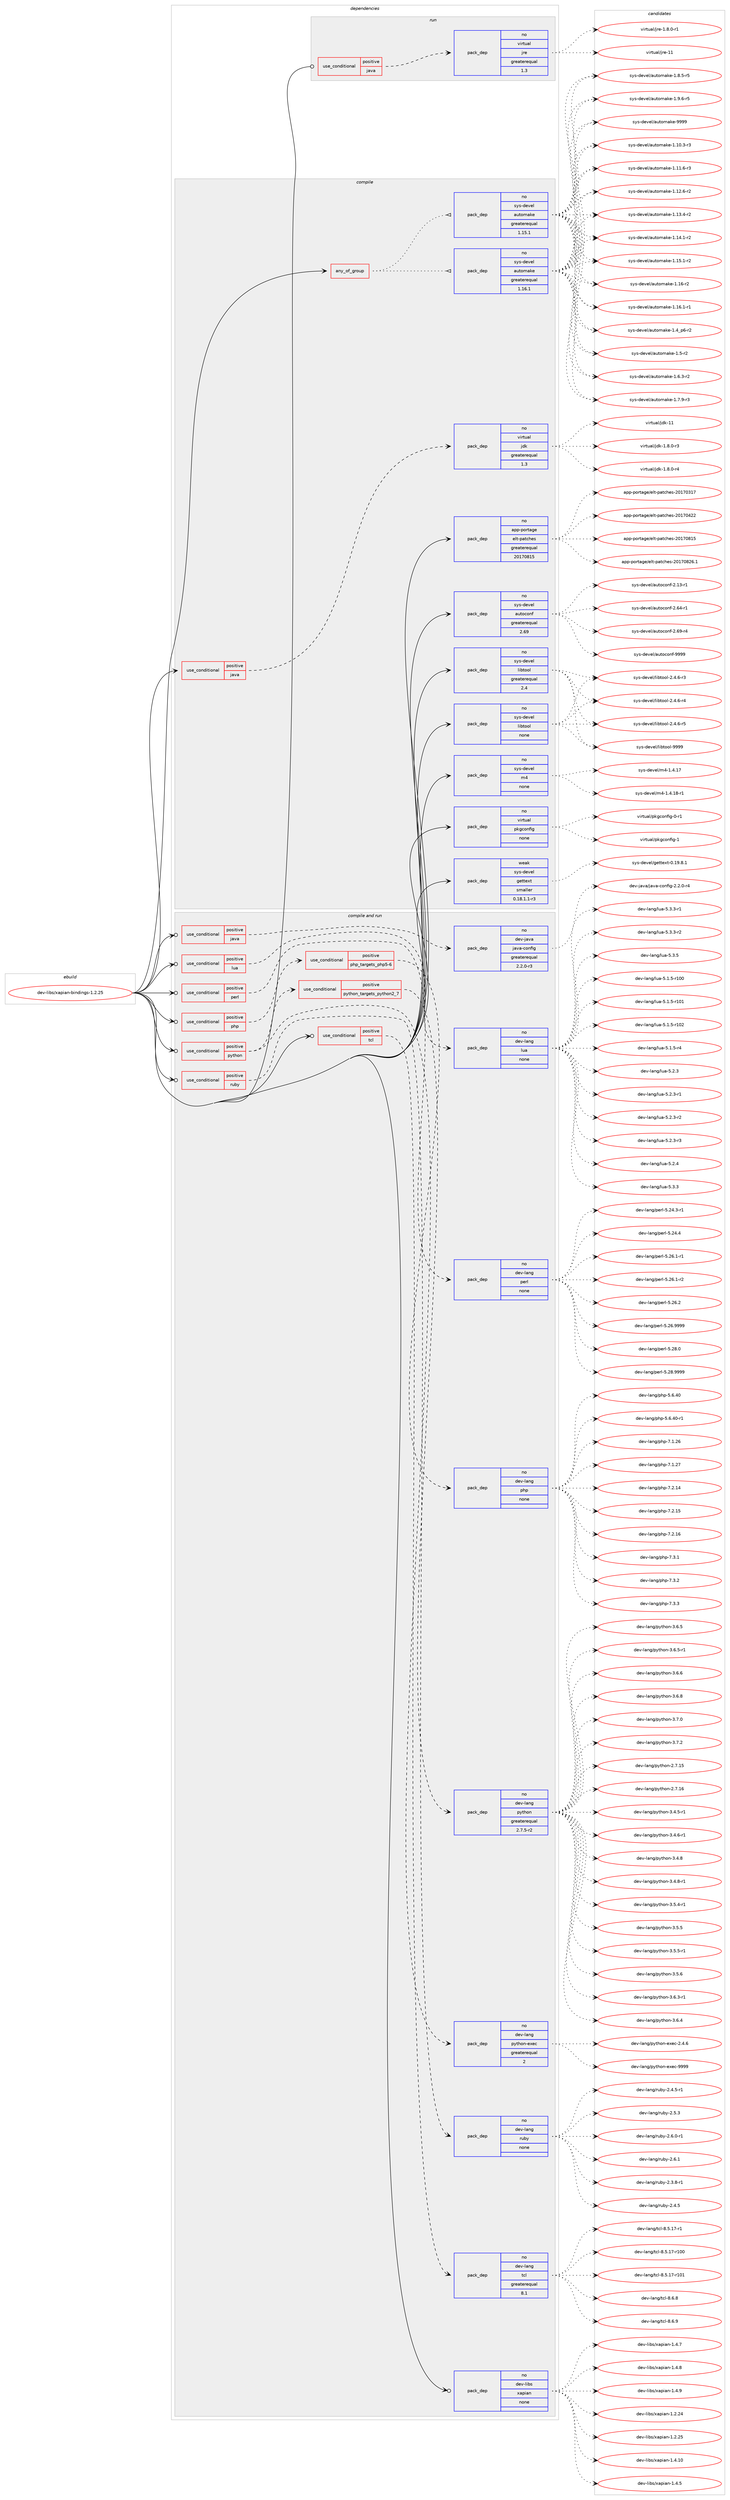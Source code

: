 digraph prolog {

# *************
# Graph options
# *************

newrank=true;
concentrate=true;
compound=true;
graph [rankdir=LR,fontname=Helvetica,fontsize=10,ranksep=1.5];#, ranksep=2.5, nodesep=0.2];
edge  [arrowhead=vee];
node  [fontname=Helvetica,fontsize=10];

# **********
# The ebuild
# **********

subgraph cluster_leftcol {
color=gray;
rank=same;
label=<<i>ebuild</i>>;
id [label="dev-libs/xapian-bindings-1.2.25", color=red, width=4, href="../dev-libs/xapian-bindings-1.2.25.svg"];
}

# ****************
# The dependencies
# ****************

subgraph cluster_midcol {
color=gray;
label=<<i>dependencies</i>>;
subgraph cluster_compile {
fillcolor="#eeeeee";
style=filled;
label=<<i>compile</i>>;
subgraph any22432 {
dependency1372763 [label=<<TABLE BORDER="0" CELLBORDER="1" CELLSPACING="0" CELLPADDING="4"><TR><TD CELLPADDING="10">any_of_group</TD></TR></TABLE>>, shape=none, color=red];subgraph pack982679 {
dependency1372764 [label=<<TABLE BORDER="0" CELLBORDER="1" CELLSPACING="0" CELLPADDING="4" WIDTH="220"><TR><TD ROWSPAN="6" CELLPADDING="30">pack_dep</TD></TR><TR><TD WIDTH="110">no</TD></TR><TR><TD>sys-devel</TD></TR><TR><TD>automake</TD></TR><TR><TD>greaterequal</TD></TR><TR><TD>1.16.1</TD></TR></TABLE>>, shape=none, color=blue];
}
dependency1372763:e -> dependency1372764:w [weight=20,style="dotted",arrowhead="oinv"];
subgraph pack982680 {
dependency1372765 [label=<<TABLE BORDER="0" CELLBORDER="1" CELLSPACING="0" CELLPADDING="4" WIDTH="220"><TR><TD ROWSPAN="6" CELLPADDING="30">pack_dep</TD></TR><TR><TD WIDTH="110">no</TD></TR><TR><TD>sys-devel</TD></TR><TR><TD>automake</TD></TR><TR><TD>greaterequal</TD></TR><TR><TD>1.15.1</TD></TR></TABLE>>, shape=none, color=blue];
}
dependency1372763:e -> dependency1372765:w [weight=20,style="dotted",arrowhead="oinv"];
}
id:e -> dependency1372763:w [weight=20,style="solid",arrowhead="vee"];
subgraph cond367088 {
dependency1372766 [label=<<TABLE BORDER="0" CELLBORDER="1" CELLSPACING="0" CELLPADDING="4"><TR><TD ROWSPAN="3" CELLPADDING="10">use_conditional</TD></TR><TR><TD>positive</TD></TR><TR><TD>java</TD></TR></TABLE>>, shape=none, color=red];
subgraph pack982681 {
dependency1372767 [label=<<TABLE BORDER="0" CELLBORDER="1" CELLSPACING="0" CELLPADDING="4" WIDTH="220"><TR><TD ROWSPAN="6" CELLPADDING="30">pack_dep</TD></TR><TR><TD WIDTH="110">no</TD></TR><TR><TD>virtual</TD></TR><TR><TD>jdk</TD></TR><TR><TD>greaterequal</TD></TR><TR><TD>1.3</TD></TR></TABLE>>, shape=none, color=blue];
}
dependency1372766:e -> dependency1372767:w [weight=20,style="dashed",arrowhead="vee"];
}
id:e -> dependency1372766:w [weight=20,style="solid",arrowhead="vee"];
subgraph pack982682 {
dependency1372768 [label=<<TABLE BORDER="0" CELLBORDER="1" CELLSPACING="0" CELLPADDING="4" WIDTH="220"><TR><TD ROWSPAN="6" CELLPADDING="30">pack_dep</TD></TR><TR><TD WIDTH="110">no</TD></TR><TR><TD>app-portage</TD></TR><TR><TD>elt-patches</TD></TR><TR><TD>greaterequal</TD></TR><TR><TD>20170815</TD></TR></TABLE>>, shape=none, color=blue];
}
id:e -> dependency1372768:w [weight=20,style="solid",arrowhead="vee"];
subgraph pack982683 {
dependency1372769 [label=<<TABLE BORDER="0" CELLBORDER="1" CELLSPACING="0" CELLPADDING="4" WIDTH="220"><TR><TD ROWSPAN="6" CELLPADDING="30">pack_dep</TD></TR><TR><TD WIDTH="110">no</TD></TR><TR><TD>sys-devel</TD></TR><TR><TD>autoconf</TD></TR><TR><TD>greaterequal</TD></TR><TR><TD>2.69</TD></TR></TABLE>>, shape=none, color=blue];
}
id:e -> dependency1372769:w [weight=20,style="solid",arrowhead="vee"];
subgraph pack982684 {
dependency1372770 [label=<<TABLE BORDER="0" CELLBORDER="1" CELLSPACING="0" CELLPADDING="4" WIDTH="220"><TR><TD ROWSPAN="6" CELLPADDING="30">pack_dep</TD></TR><TR><TD WIDTH="110">no</TD></TR><TR><TD>sys-devel</TD></TR><TR><TD>libtool</TD></TR><TR><TD>greaterequal</TD></TR><TR><TD>2.4</TD></TR></TABLE>>, shape=none, color=blue];
}
id:e -> dependency1372770:w [weight=20,style="solid",arrowhead="vee"];
subgraph pack982685 {
dependency1372771 [label=<<TABLE BORDER="0" CELLBORDER="1" CELLSPACING="0" CELLPADDING="4" WIDTH="220"><TR><TD ROWSPAN="6" CELLPADDING="30">pack_dep</TD></TR><TR><TD WIDTH="110">no</TD></TR><TR><TD>sys-devel</TD></TR><TR><TD>libtool</TD></TR><TR><TD>none</TD></TR><TR><TD></TD></TR></TABLE>>, shape=none, color=blue];
}
id:e -> dependency1372771:w [weight=20,style="solid",arrowhead="vee"];
subgraph pack982686 {
dependency1372772 [label=<<TABLE BORDER="0" CELLBORDER="1" CELLSPACING="0" CELLPADDING="4" WIDTH="220"><TR><TD ROWSPAN="6" CELLPADDING="30">pack_dep</TD></TR><TR><TD WIDTH="110">no</TD></TR><TR><TD>sys-devel</TD></TR><TR><TD>m4</TD></TR><TR><TD>none</TD></TR><TR><TD></TD></TR></TABLE>>, shape=none, color=blue];
}
id:e -> dependency1372772:w [weight=20,style="solid",arrowhead="vee"];
subgraph pack982687 {
dependency1372773 [label=<<TABLE BORDER="0" CELLBORDER="1" CELLSPACING="0" CELLPADDING="4" WIDTH="220"><TR><TD ROWSPAN="6" CELLPADDING="30">pack_dep</TD></TR><TR><TD WIDTH="110">no</TD></TR><TR><TD>virtual</TD></TR><TR><TD>pkgconfig</TD></TR><TR><TD>none</TD></TR><TR><TD></TD></TR></TABLE>>, shape=none, color=blue];
}
id:e -> dependency1372773:w [weight=20,style="solid",arrowhead="vee"];
subgraph pack982688 {
dependency1372774 [label=<<TABLE BORDER="0" CELLBORDER="1" CELLSPACING="0" CELLPADDING="4" WIDTH="220"><TR><TD ROWSPAN="6" CELLPADDING="30">pack_dep</TD></TR><TR><TD WIDTH="110">weak</TD></TR><TR><TD>sys-devel</TD></TR><TR><TD>gettext</TD></TR><TR><TD>smaller</TD></TR><TR><TD>0.18.1.1-r3</TD></TR></TABLE>>, shape=none, color=blue];
}
id:e -> dependency1372774:w [weight=20,style="solid",arrowhead="vee"];
}
subgraph cluster_compileandrun {
fillcolor="#eeeeee";
style=filled;
label=<<i>compile and run</i>>;
subgraph cond367089 {
dependency1372775 [label=<<TABLE BORDER="0" CELLBORDER="1" CELLSPACING="0" CELLPADDING="4"><TR><TD ROWSPAN="3" CELLPADDING="10">use_conditional</TD></TR><TR><TD>positive</TD></TR><TR><TD>java</TD></TR></TABLE>>, shape=none, color=red];
subgraph pack982689 {
dependency1372776 [label=<<TABLE BORDER="0" CELLBORDER="1" CELLSPACING="0" CELLPADDING="4" WIDTH="220"><TR><TD ROWSPAN="6" CELLPADDING="30">pack_dep</TD></TR><TR><TD WIDTH="110">no</TD></TR><TR><TD>dev-java</TD></TR><TR><TD>java-config</TD></TR><TR><TD>greaterequal</TD></TR><TR><TD>2.2.0-r3</TD></TR></TABLE>>, shape=none, color=blue];
}
dependency1372775:e -> dependency1372776:w [weight=20,style="dashed",arrowhead="vee"];
}
id:e -> dependency1372775:w [weight=20,style="solid",arrowhead="odotvee"];
subgraph cond367090 {
dependency1372777 [label=<<TABLE BORDER="0" CELLBORDER="1" CELLSPACING="0" CELLPADDING="4"><TR><TD ROWSPAN="3" CELLPADDING="10">use_conditional</TD></TR><TR><TD>positive</TD></TR><TR><TD>lua</TD></TR></TABLE>>, shape=none, color=red];
subgraph pack982690 {
dependency1372778 [label=<<TABLE BORDER="0" CELLBORDER="1" CELLSPACING="0" CELLPADDING="4" WIDTH="220"><TR><TD ROWSPAN="6" CELLPADDING="30">pack_dep</TD></TR><TR><TD WIDTH="110">no</TD></TR><TR><TD>dev-lang</TD></TR><TR><TD>lua</TD></TR><TR><TD>none</TD></TR><TR><TD></TD></TR></TABLE>>, shape=none, color=blue];
}
dependency1372777:e -> dependency1372778:w [weight=20,style="dashed",arrowhead="vee"];
}
id:e -> dependency1372777:w [weight=20,style="solid",arrowhead="odotvee"];
subgraph cond367091 {
dependency1372779 [label=<<TABLE BORDER="0" CELLBORDER="1" CELLSPACING="0" CELLPADDING="4"><TR><TD ROWSPAN="3" CELLPADDING="10">use_conditional</TD></TR><TR><TD>positive</TD></TR><TR><TD>perl</TD></TR></TABLE>>, shape=none, color=red];
subgraph pack982691 {
dependency1372780 [label=<<TABLE BORDER="0" CELLBORDER="1" CELLSPACING="0" CELLPADDING="4" WIDTH="220"><TR><TD ROWSPAN="6" CELLPADDING="30">pack_dep</TD></TR><TR><TD WIDTH="110">no</TD></TR><TR><TD>dev-lang</TD></TR><TR><TD>perl</TD></TR><TR><TD>none</TD></TR><TR><TD></TD></TR></TABLE>>, shape=none, color=blue];
}
dependency1372779:e -> dependency1372780:w [weight=20,style="dashed",arrowhead="vee"];
}
id:e -> dependency1372779:w [weight=20,style="solid",arrowhead="odotvee"];
subgraph cond367092 {
dependency1372781 [label=<<TABLE BORDER="0" CELLBORDER="1" CELLSPACING="0" CELLPADDING="4"><TR><TD ROWSPAN="3" CELLPADDING="10">use_conditional</TD></TR><TR><TD>positive</TD></TR><TR><TD>php</TD></TR></TABLE>>, shape=none, color=red];
subgraph cond367093 {
dependency1372782 [label=<<TABLE BORDER="0" CELLBORDER="1" CELLSPACING="0" CELLPADDING="4"><TR><TD ROWSPAN="3" CELLPADDING="10">use_conditional</TD></TR><TR><TD>positive</TD></TR><TR><TD>php_targets_php5-6</TD></TR></TABLE>>, shape=none, color=red];
subgraph pack982692 {
dependency1372783 [label=<<TABLE BORDER="0" CELLBORDER="1" CELLSPACING="0" CELLPADDING="4" WIDTH="220"><TR><TD ROWSPAN="6" CELLPADDING="30">pack_dep</TD></TR><TR><TD WIDTH="110">no</TD></TR><TR><TD>dev-lang</TD></TR><TR><TD>php</TD></TR><TR><TD>none</TD></TR><TR><TD></TD></TR></TABLE>>, shape=none, color=blue];
}
dependency1372782:e -> dependency1372783:w [weight=20,style="dashed",arrowhead="vee"];
}
dependency1372781:e -> dependency1372782:w [weight=20,style="dashed",arrowhead="vee"];
}
id:e -> dependency1372781:w [weight=20,style="solid",arrowhead="odotvee"];
subgraph cond367094 {
dependency1372784 [label=<<TABLE BORDER="0" CELLBORDER="1" CELLSPACING="0" CELLPADDING="4"><TR><TD ROWSPAN="3" CELLPADDING="10">use_conditional</TD></TR><TR><TD>positive</TD></TR><TR><TD>python</TD></TR></TABLE>>, shape=none, color=red];
subgraph cond367095 {
dependency1372785 [label=<<TABLE BORDER="0" CELLBORDER="1" CELLSPACING="0" CELLPADDING="4"><TR><TD ROWSPAN="3" CELLPADDING="10">use_conditional</TD></TR><TR><TD>positive</TD></TR><TR><TD>python_targets_python2_7</TD></TR></TABLE>>, shape=none, color=red];
subgraph pack982693 {
dependency1372786 [label=<<TABLE BORDER="0" CELLBORDER="1" CELLSPACING="0" CELLPADDING="4" WIDTH="220"><TR><TD ROWSPAN="6" CELLPADDING="30">pack_dep</TD></TR><TR><TD WIDTH="110">no</TD></TR><TR><TD>dev-lang</TD></TR><TR><TD>python</TD></TR><TR><TD>greaterequal</TD></TR><TR><TD>2.7.5-r2</TD></TR></TABLE>>, shape=none, color=blue];
}
dependency1372785:e -> dependency1372786:w [weight=20,style="dashed",arrowhead="vee"];
}
dependency1372784:e -> dependency1372785:w [weight=20,style="dashed",arrowhead="vee"];
subgraph pack982694 {
dependency1372787 [label=<<TABLE BORDER="0" CELLBORDER="1" CELLSPACING="0" CELLPADDING="4" WIDTH="220"><TR><TD ROWSPAN="6" CELLPADDING="30">pack_dep</TD></TR><TR><TD WIDTH="110">no</TD></TR><TR><TD>dev-lang</TD></TR><TR><TD>python-exec</TD></TR><TR><TD>greaterequal</TD></TR><TR><TD>2</TD></TR></TABLE>>, shape=none, color=blue];
}
dependency1372784:e -> dependency1372787:w [weight=20,style="dashed",arrowhead="vee"];
}
id:e -> dependency1372784:w [weight=20,style="solid",arrowhead="odotvee"];
subgraph cond367096 {
dependency1372788 [label=<<TABLE BORDER="0" CELLBORDER="1" CELLSPACING="0" CELLPADDING="4"><TR><TD ROWSPAN="3" CELLPADDING="10">use_conditional</TD></TR><TR><TD>positive</TD></TR><TR><TD>ruby</TD></TR></TABLE>>, shape=none, color=red];
subgraph pack982695 {
dependency1372789 [label=<<TABLE BORDER="0" CELLBORDER="1" CELLSPACING="0" CELLPADDING="4" WIDTH="220"><TR><TD ROWSPAN="6" CELLPADDING="30">pack_dep</TD></TR><TR><TD WIDTH="110">no</TD></TR><TR><TD>dev-lang</TD></TR><TR><TD>ruby</TD></TR><TR><TD>none</TD></TR><TR><TD></TD></TR></TABLE>>, shape=none, color=blue];
}
dependency1372788:e -> dependency1372789:w [weight=20,style="dashed",arrowhead="vee"];
}
id:e -> dependency1372788:w [weight=20,style="solid",arrowhead="odotvee"];
subgraph cond367097 {
dependency1372790 [label=<<TABLE BORDER="0" CELLBORDER="1" CELLSPACING="0" CELLPADDING="4"><TR><TD ROWSPAN="3" CELLPADDING="10">use_conditional</TD></TR><TR><TD>positive</TD></TR><TR><TD>tcl</TD></TR></TABLE>>, shape=none, color=red];
subgraph pack982696 {
dependency1372791 [label=<<TABLE BORDER="0" CELLBORDER="1" CELLSPACING="0" CELLPADDING="4" WIDTH="220"><TR><TD ROWSPAN="6" CELLPADDING="30">pack_dep</TD></TR><TR><TD WIDTH="110">no</TD></TR><TR><TD>dev-lang</TD></TR><TR><TD>tcl</TD></TR><TR><TD>greaterequal</TD></TR><TR><TD>8.1</TD></TR></TABLE>>, shape=none, color=blue];
}
dependency1372790:e -> dependency1372791:w [weight=20,style="dashed",arrowhead="vee"];
}
id:e -> dependency1372790:w [weight=20,style="solid",arrowhead="odotvee"];
subgraph pack982697 {
dependency1372792 [label=<<TABLE BORDER="0" CELLBORDER="1" CELLSPACING="0" CELLPADDING="4" WIDTH="220"><TR><TD ROWSPAN="6" CELLPADDING="30">pack_dep</TD></TR><TR><TD WIDTH="110">no</TD></TR><TR><TD>dev-libs</TD></TR><TR><TD>xapian</TD></TR><TR><TD>none</TD></TR><TR><TD></TD></TR></TABLE>>, shape=none, color=blue];
}
id:e -> dependency1372792:w [weight=20,style="solid",arrowhead="odotvee"];
}
subgraph cluster_run {
fillcolor="#eeeeee";
style=filled;
label=<<i>run</i>>;
subgraph cond367098 {
dependency1372793 [label=<<TABLE BORDER="0" CELLBORDER="1" CELLSPACING="0" CELLPADDING="4"><TR><TD ROWSPAN="3" CELLPADDING="10">use_conditional</TD></TR><TR><TD>positive</TD></TR><TR><TD>java</TD></TR></TABLE>>, shape=none, color=red];
subgraph pack982698 {
dependency1372794 [label=<<TABLE BORDER="0" CELLBORDER="1" CELLSPACING="0" CELLPADDING="4" WIDTH="220"><TR><TD ROWSPAN="6" CELLPADDING="30">pack_dep</TD></TR><TR><TD WIDTH="110">no</TD></TR><TR><TD>virtual</TD></TR><TR><TD>jre</TD></TR><TR><TD>greaterequal</TD></TR><TR><TD>1.3</TD></TR></TABLE>>, shape=none, color=blue];
}
dependency1372793:e -> dependency1372794:w [weight=20,style="dashed",arrowhead="vee"];
}
id:e -> dependency1372793:w [weight=20,style="solid",arrowhead="odot"];
}
}

# **************
# The candidates
# **************

subgraph cluster_choices {
rank=same;
color=gray;
label=<<i>candidates</i>>;

subgraph choice982679 {
color=black;
nodesep=1;
choice11512111545100101118101108479711711611110997107101454946494846514511451 [label="sys-devel/automake-1.10.3-r3", color=red, width=4,href="../sys-devel/automake-1.10.3-r3.svg"];
choice11512111545100101118101108479711711611110997107101454946494946544511451 [label="sys-devel/automake-1.11.6-r3", color=red, width=4,href="../sys-devel/automake-1.11.6-r3.svg"];
choice11512111545100101118101108479711711611110997107101454946495046544511450 [label="sys-devel/automake-1.12.6-r2", color=red, width=4,href="../sys-devel/automake-1.12.6-r2.svg"];
choice11512111545100101118101108479711711611110997107101454946495146524511450 [label="sys-devel/automake-1.13.4-r2", color=red, width=4,href="../sys-devel/automake-1.13.4-r2.svg"];
choice11512111545100101118101108479711711611110997107101454946495246494511450 [label="sys-devel/automake-1.14.1-r2", color=red, width=4,href="../sys-devel/automake-1.14.1-r2.svg"];
choice11512111545100101118101108479711711611110997107101454946495346494511450 [label="sys-devel/automake-1.15.1-r2", color=red, width=4,href="../sys-devel/automake-1.15.1-r2.svg"];
choice1151211154510010111810110847971171161111099710710145494649544511450 [label="sys-devel/automake-1.16-r2", color=red, width=4,href="../sys-devel/automake-1.16-r2.svg"];
choice11512111545100101118101108479711711611110997107101454946495446494511449 [label="sys-devel/automake-1.16.1-r1", color=red, width=4,href="../sys-devel/automake-1.16.1-r1.svg"];
choice115121115451001011181011084797117116111109971071014549465295112544511450 [label="sys-devel/automake-1.4_p6-r2", color=red, width=4,href="../sys-devel/automake-1.4_p6-r2.svg"];
choice11512111545100101118101108479711711611110997107101454946534511450 [label="sys-devel/automake-1.5-r2", color=red, width=4,href="../sys-devel/automake-1.5-r2.svg"];
choice115121115451001011181011084797117116111109971071014549465446514511450 [label="sys-devel/automake-1.6.3-r2", color=red, width=4,href="../sys-devel/automake-1.6.3-r2.svg"];
choice115121115451001011181011084797117116111109971071014549465546574511451 [label="sys-devel/automake-1.7.9-r3", color=red, width=4,href="../sys-devel/automake-1.7.9-r3.svg"];
choice115121115451001011181011084797117116111109971071014549465646534511453 [label="sys-devel/automake-1.8.5-r5", color=red, width=4,href="../sys-devel/automake-1.8.5-r5.svg"];
choice115121115451001011181011084797117116111109971071014549465746544511453 [label="sys-devel/automake-1.9.6-r5", color=red, width=4,href="../sys-devel/automake-1.9.6-r5.svg"];
choice115121115451001011181011084797117116111109971071014557575757 [label="sys-devel/automake-9999", color=red, width=4,href="../sys-devel/automake-9999.svg"];
dependency1372764:e -> choice11512111545100101118101108479711711611110997107101454946494846514511451:w [style=dotted,weight="100"];
dependency1372764:e -> choice11512111545100101118101108479711711611110997107101454946494946544511451:w [style=dotted,weight="100"];
dependency1372764:e -> choice11512111545100101118101108479711711611110997107101454946495046544511450:w [style=dotted,weight="100"];
dependency1372764:e -> choice11512111545100101118101108479711711611110997107101454946495146524511450:w [style=dotted,weight="100"];
dependency1372764:e -> choice11512111545100101118101108479711711611110997107101454946495246494511450:w [style=dotted,weight="100"];
dependency1372764:e -> choice11512111545100101118101108479711711611110997107101454946495346494511450:w [style=dotted,weight="100"];
dependency1372764:e -> choice1151211154510010111810110847971171161111099710710145494649544511450:w [style=dotted,weight="100"];
dependency1372764:e -> choice11512111545100101118101108479711711611110997107101454946495446494511449:w [style=dotted,weight="100"];
dependency1372764:e -> choice115121115451001011181011084797117116111109971071014549465295112544511450:w [style=dotted,weight="100"];
dependency1372764:e -> choice11512111545100101118101108479711711611110997107101454946534511450:w [style=dotted,weight="100"];
dependency1372764:e -> choice115121115451001011181011084797117116111109971071014549465446514511450:w [style=dotted,weight="100"];
dependency1372764:e -> choice115121115451001011181011084797117116111109971071014549465546574511451:w [style=dotted,weight="100"];
dependency1372764:e -> choice115121115451001011181011084797117116111109971071014549465646534511453:w [style=dotted,weight="100"];
dependency1372764:e -> choice115121115451001011181011084797117116111109971071014549465746544511453:w [style=dotted,weight="100"];
dependency1372764:e -> choice115121115451001011181011084797117116111109971071014557575757:w [style=dotted,weight="100"];
}
subgraph choice982680 {
color=black;
nodesep=1;
choice11512111545100101118101108479711711611110997107101454946494846514511451 [label="sys-devel/automake-1.10.3-r3", color=red, width=4,href="../sys-devel/automake-1.10.3-r3.svg"];
choice11512111545100101118101108479711711611110997107101454946494946544511451 [label="sys-devel/automake-1.11.6-r3", color=red, width=4,href="../sys-devel/automake-1.11.6-r3.svg"];
choice11512111545100101118101108479711711611110997107101454946495046544511450 [label="sys-devel/automake-1.12.6-r2", color=red, width=4,href="../sys-devel/automake-1.12.6-r2.svg"];
choice11512111545100101118101108479711711611110997107101454946495146524511450 [label="sys-devel/automake-1.13.4-r2", color=red, width=4,href="../sys-devel/automake-1.13.4-r2.svg"];
choice11512111545100101118101108479711711611110997107101454946495246494511450 [label="sys-devel/automake-1.14.1-r2", color=red, width=4,href="../sys-devel/automake-1.14.1-r2.svg"];
choice11512111545100101118101108479711711611110997107101454946495346494511450 [label="sys-devel/automake-1.15.1-r2", color=red, width=4,href="../sys-devel/automake-1.15.1-r2.svg"];
choice1151211154510010111810110847971171161111099710710145494649544511450 [label="sys-devel/automake-1.16-r2", color=red, width=4,href="../sys-devel/automake-1.16-r2.svg"];
choice11512111545100101118101108479711711611110997107101454946495446494511449 [label="sys-devel/automake-1.16.1-r1", color=red, width=4,href="../sys-devel/automake-1.16.1-r1.svg"];
choice115121115451001011181011084797117116111109971071014549465295112544511450 [label="sys-devel/automake-1.4_p6-r2", color=red, width=4,href="../sys-devel/automake-1.4_p6-r2.svg"];
choice11512111545100101118101108479711711611110997107101454946534511450 [label="sys-devel/automake-1.5-r2", color=red, width=4,href="../sys-devel/automake-1.5-r2.svg"];
choice115121115451001011181011084797117116111109971071014549465446514511450 [label="sys-devel/automake-1.6.3-r2", color=red, width=4,href="../sys-devel/automake-1.6.3-r2.svg"];
choice115121115451001011181011084797117116111109971071014549465546574511451 [label="sys-devel/automake-1.7.9-r3", color=red, width=4,href="../sys-devel/automake-1.7.9-r3.svg"];
choice115121115451001011181011084797117116111109971071014549465646534511453 [label="sys-devel/automake-1.8.5-r5", color=red, width=4,href="../sys-devel/automake-1.8.5-r5.svg"];
choice115121115451001011181011084797117116111109971071014549465746544511453 [label="sys-devel/automake-1.9.6-r5", color=red, width=4,href="../sys-devel/automake-1.9.6-r5.svg"];
choice115121115451001011181011084797117116111109971071014557575757 [label="sys-devel/automake-9999", color=red, width=4,href="../sys-devel/automake-9999.svg"];
dependency1372765:e -> choice11512111545100101118101108479711711611110997107101454946494846514511451:w [style=dotted,weight="100"];
dependency1372765:e -> choice11512111545100101118101108479711711611110997107101454946494946544511451:w [style=dotted,weight="100"];
dependency1372765:e -> choice11512111545100101118101108479711711611110997107101454946495046544511450:w [style=dotted,weight="100"];
dependency1372765:e -> choice11512111545100101118101108479711711611110997107101454946495146524511450:w [style=dotted,weight="100"];
dependency1372765:e -> choice11512111545100101118101108479711711611110997107101454946495246494511450:w [style=dotted,weight="100"];
dependency1372765:e -> choice11512111545100101118101108479711711611110997107101454946495346494511450:w [style=dotted,weight="100"];
dependency1372765:e -> choice1151211154510010111810110847971171161111099710710145494649544511450:w [style=dotted,weight="100"];
dependency1372765:e -> choice11512111545100101118101108479711711611110997107101454946495446494511449:w [style=dotted,weight="100"];
dependency1372765:e -> choice115121115451001011181011084797117116111109971071014549465295112544511450:w [style=dotted,weight="100"];
dependency1372765:e -> choice11512111545100101118101108479711711611110997107101454946534511450:w [style=dotted,weight="100"];
dependency1372765:e -> choice115121115451001011181011084797117116111109971071014549465446514511450:w [style=dotted,weight="100"];
dependency1372765:e -> choice115121115451001011181011084797117116111109971071014549465546574511451:w [style=dotted,weight="100"];
dependency1372765:e -> choice115121115451001011181011084797117116111109971071014549465646534511453:w [style=dotted,weight="100"];
dependency1372765:e -> choice115121115451001011181011084797117116111109971071014549465746544511453:w [style=dotted,weight="100"];
dependency1372765:e -> choice115121115451001011181011084797117116111109971071014557575757:w [style=dotted,weight="100"];
}
subgraph choice982681 {
color=black;
nodesep=1;
choice11810511411611797108471061001074549465646484511451 [label="virtual/jdk-1.8.0-r3", color=red, width=4,href="../virtual/jdk-1.8.0-r3.svg"];
choice11810511411611797108471061001074549465646484511452 [label="virtual/jdk-1.8.0-r4", color=red, width=4,href="../virtual/jdk-1.8.0-r4.svg"];
choice1181051141161179710847106100107454949 [label="virtual/jdk-11", color=red, width=4,href="../virtual/jdk-11.svg"];
dependency1372767:e -> choice11810511411611797108471061001074549465646484511451:w [style=dotted,weight="100"];
dependency1372767:e -> choice11810511411611797108471061001074549465646484511452:w [style=dotted,weight="100"];
dependency1372767:e -> choice1181051141161179710847106100107454949:w [style=dotted,weight="100"];
}
subgraph choice982682 {
color=black;
nodesep=1;
choice97112112451121111141169710310147101108116451129711699104101115455048495548514955 [label="app-portage/elt-patches-20170317", color=red, width=4,href="../app-portage/elt-patches-20170317.svg"];
choice97112112451121111141169710310147101108116451129711699104101115455048495548525050 [label="app-portage/elt-patches-20170422", color=red, width=4,href="../app-portage/elt-patches-20170422.svg"];
choice97112112451121111141169710310147101108116451129711699104101115455048495548564953 [label="app-portage/elt-patches-20170815", color=red, width=4,href="../app-portage/elt-patches-20170815.svg"];
choice971121124511211111411697103101471011081164511297116991041011154550484955485650544649 [label="app-portage/elt-patches-20170826.1", color=red, width=4,href="../app-portage/elt-patches-20170826.1.svg"];
dependency1372768:e -> choice97112112451121111141169710310147101108116451129711699104101115455048495548514955:w [style=dotted,weight="100"];
dependency1372768:e -> choice97112112451121111141169710310147101108116451129711699104101115455048495548525050:w [style=dotted,weight="100"];
dependency1372768:e -> choice97112112451121111141169710310147101108116451129711699104101115455048495548564953:w [style=dotted,weight="100"];
dependency1372768:e -> choice971121124511211111411697103101471011081164511297116991041011154550484955485650544649:w [style=dotted,weight="100"];
}
subgraph choice982683 {
color=black;
nodesep=1;
choice1151211154510010111810110847971171161119911111010245504649514511449 [label="sys-devel/autoconf-2.13-r1", color=red, width=4,href="../sys-devel/autoconf-2.13-r1.svg"];
choice1151211154510010111810110847971171161119911111010245504654524511449 [label="sys-devel/autoconf-2.64-r1", color=red, width=4,href="../sys-devel/autoconf-2.64-r1.svg"];
choice1151211154510010111810110847971171161119911111010245504654574511452 [label="sys-devel/autoconf-2.69-r4", color=red, width=4,href="../sys-devel/autoconf-2.69-r4.svg"];
choice115121115451001011181011084797117116111991111101024557575757 [label="sys-devel/autoconf-9999", color=red, width=4,href="../sys-devel/autoconf-9999.svg"];
dependency1372769:e -> choice1151211154510010111810110847971171161119911111010245504649514511449:w [style=dotted,weight="100"];
dependency1372769:e -> choice1151211154510010111810110847971171161119911111010245504654524511449:w [style=dotted,weight="100"];
dependency1372769:e -> choice1151211154510010111810110847971171161119911111010245504654574511452:w [style=dotted,weight="100"];
dependency1372769:e -> choice115121115451001011181011084797117116111991111101024557575757:w [style=dotted,weight="100"];
}
subgraph choice982684 {
color=black;
nodesep=1;
choice1151211154510010111810110847108105981161111111084550465246544511451 [label="sys-devel/libtool-2.4.6-r3", color=red, width=4,href="../sys-devel/libtool-2.4.6-r3.svg"];
choice1151211154510010111810110847108105981161111111084550465246544511452 [label="sys-devel/libtool-2.4.6-r4", color=red, width=4,href="../sys-devel/libtool-2.4.6-r4.svg"];
choice1151211154510010111810110847108105981161111111084550465246544511453 [label="sys-devel/libtool-2.4.6-r5", color=red, width=4,href="../sys-devel/libtool-2.4.6-r5.svg"];
choice1151211154510010111810110847108105981161111111084557575757 [label="sys-devel/libtool-9999", color=red, width=4,href="../sys-devel/libtool-9999.svg"];
dependency1372770:e -> choice1151211154510010111810110847108105981161111111084550465246544511451:w [style=dotted,weight="100"];
dependency1372770:e -> choice1151211154510010111810110847108105981161111111084550465246544511452:w [style=dotted,weight="100"];
dependency1372770:e -> choice1151211154510010111810110847108105981161111111084550465246544511453:w [style=dotted,weight="100"];
dependency1372770:e -> choice1151211154510010111810110847108105981161111111084557575757:w [style=dotted,weight="100"];
}
subgraph choice982685 {
color=black;
nodesep=1;
choice1151211154510010111810110847108105981161111111084550465246544511451 [label="sys-devel/libtool-2.4.6-r3", color=red, width=4,href="../sys-devel/libtool-2.4.6-r3.svg"];
choice1151211154510010111810110847108105981161111111084550465246544511452 [label="sys-devel/libtool-2.4.6-r4", color=red, width=4,href="../sys-devel/libtool-2.4.6-r4.svg"];
choice1151211154510010111810110847108105981161111111084550465246544511453 [label="sys-devel/libtool-2.4.6-r5", color=red, width=4,href="../sys-devel/libtool-2.4.6-r5.svg"];
choice1151211154510010111810110847108105981161111111084557575757 [label="sys-devel/libtool-9999", color=red, width=4,href="../sys-devel/libtool-9999.svg"];
dependency1372771:e -> choice1151211154510010111810110847108105981161111111084550465246544511451:w [style=dotted,weight="100"];
dependency1372771:e -> choice1151211154510010111810110847108105981161111111084550465246544511452:w [style=dotted,weight="100"];
dependency1372771:e -> choice1151211154510010111810110847108105981161111111084550465246544511453:w [style=dotted,weight="100"];
dependency1372771:e -> choice1151211154510010111810110847108105981161111111084557575757:w [style=dotted,weight="100"];
}
subgraph choice982686 {
color=black;
nodesep=1;
choice11512111545100101118101108471095245494652464955 [label="sys-devel/m4-1.4.17", color=red, width=4,href="../sys-devel/m4-1.4.17.svg"];
choice115121115451001011181011084710952454946524649564511449 [label="sys-devel/m4-1.4.18-r1", color=red, width=4,href="../sys-devel/m4-1.4.18-r1.svg"];
dependency1372772:e -> choice11512111545100101118101108471095245494652464955:w [style=dotted,weight="100"];
dependency1372772:e -> choice115121115451001011181011084710952454946524649564511449:w [style=dotted,weight="100"];
}
subgraph choice982687 {
color=black;
nodesep=1;
choice11810511411611797108471121071039911111010210510345484511449 [label="virtual/pkgconfig-0-r1", color=red, width=4,href="../virtual/pkgconfig-0-r1.svg"];
choice1181051141161179710847112107103991111101021051034549 [label="virtual/pkgconfig-1", color=red, width=4,href="../virtual/pkgconfig-1.svg"];
dependency1372773:e -> choice11810511411611797108471121071039911111010210510345484511449:w [style=dotted,weight="100"];
dependency1372773:e -> choice1181051141161179710847112107103991111101021051034549:w [style=dotted,weight="100"];
}
subgraph choice982688 {
color=black;
nodesep=1;
choice1151211154510010111810110847103101116116101120116454846495746564649 [label="sys-devel/gettext-0.19.8.1", color=red, width=4,href="../sys-devel/gettext-0.19.8.1.svg"];
dependency1372774:e -> choice1151211154510010111810110847103101116116101120116454846495746564649:w [style=dotted,weight="100"];
}
subgraph choice982689 {
color=black;
nodesep=1;
choice10010111845106971189747106971189745991111101021051034550465046484511452 [label="dev-java/java-config-2.2.0-r4", color=red, width=4,href="../dev-java/java-config-2.2.0-r4.svg"];
dependency1372776:e -> choice10010111845106971189747106971189745991111101021051034550465046484511452:w [style=dotted,weight="100"];
}
subgraph choice982690 {
color=black;
nodesep=1;
choice1001011184510897110103471081179745534649465345114494848 [label="dev-lang/lua-5.1.5-r100", color=red, width=4,href="../dev-lang/lua-5.1.5-r100.svg"];
choice1001011184510897110103471081179745534649465345114494849 [label="dev-lang/lua-5.1.5-r101", color=red, width=4,href="../dev-lang/lua-5.1.5-r101.svg"];
choice1001011184510897110103471081179745534649465345114494850 [label="dev-lang/lua-5.1.5-r102", color=red, width=4,href="../dev-lang/lua-5.1.5-r102.svg"];
choice100101118451089711010347108117974553464946534511452 [label="dev-lang/lua-5.1.5-r4", color=red, width=4,href="../dev-lang/lua-5.1.5-r4.svg"];
choice10010111845108971101034710811797455346504651 [label="dev-lang/lua-5.2.3", color=red, width=4,href="../dev-lang/lua-5.2.3.svg"];
choice100101118451089711010347108117974553465046514511449 [label="dev-lang/lua-5.2.3-r1", color=red, width=4,href="../dev-lang/lua-5.2.3-r1.svg"];
choice100101118451089711010347108117974553465046514511450 [label="dev-lang/lua-5.2.3-r2", color=red, width=4,href="../dev-lang/lua-5.2.3-r2.svg"];
choice100101118451089711010347108117974553465046514511451 [label="dev-lang/lua-5.2.3-r3", color=red, width=4,href="../dev-lang/lua-5.2.3-r3.svg"];
choice10010111845108971101034710811797455346504652 [label="dev-lang/lua-5.2.4", color=red, width=4,href="../dev-lang/lua-5.2.4.svg"];
choice10010111845108971101034710811797455346514651 [label="dev-lang/lua-5.3.3", color=red, width=4,href="../dev-lang/lua-5.3.3.svg"];
choice100101118451089711010347108117974553465146514511449 [label="dev-lang/lua-5.3.3-r1", color=red, width=4,href="../dev-lang/lua-5.3.3-r1.svg"];
choice100101118451089711010347108117974553465146514511450 [label="dev-lang/lua-5.3.3-r2", color=red, width=4,href="../dev-lang/lua-5.3.3-r2.svg"];
choice10010111845108971101034710811797455346514653 [label="dev-lang/lua-5.3.5", color=red, width=4,href="../dev-lang/lua-5.3.5.svg"];
dependency1372778:e -> choice1001011184510897110103471081179745534649465345114494848:w [style=dotted,weight="100"];
dependency1372778:e -> choice1001011184510897110103471081179745534649465345114494849:w [style=dotted,weight="100"];
dependency1372778:e -> choice1001011184510897110103471081179745534649465345114494850:w [style=dotted,weight="100"];
dependency1372778:e -> choice100101118451089711010347108117974553464946534511452:w [style=dotted,weight="100"];
dependency1372778:e -> choice10010111845108971101034710811797455346504651:w [style=dotted,weight="100"];
dependency1372778:e -> choice100101118451089711010347108117974553465046514511449:w [style=dotted,weight="100"];
dependency1372778:e -> choice100101118451089711010347108117974553465046514511450:w [style=dotted,weight="100"];
dependency1372778:e -> choice100101118451089711010347108117974553465046514511451:w [style=dotted,weight="100"];
dependency1372778:e -> choice10010111845108971101034710811797455346504652:w [style=dotted,weight="100"];
dependency1372778:e -> choice10010111845108971101034710811797455346514651:w [style=dotted,weight="100"];
dependency1372778:e -> choice100101118451089711010347108117974553465146514511449:w [style=dotted,weight="100"];
dependency1372778:e -> choice100101118451089711010347108117974553465146514511450:w [style=dotted,weight="100"];
dependency1372778:e -> choice10010111845108971101034710811797455346514653:w [style=dotted,weight="100"];
}
subgraph choice982691 {
color=black;
nodesep=1;
choice100101118451089711010347112101114108455346505246514511449 [label="dev-lang/perl-5.24.3-r1", color=red, width=4,href="../dev-lang/perl-5.24.3-r1.svg"];
choice10010111845108971101034711210111410845534650524652 [label="dev-lang/perl-5.24.4", color=red, width=4,href="../dev-lang/perl-5.24.4.svg"];
choice100101118451089711010347112101114108455346505446494511449 [label="dev-lang/perl-5.26.1-r1", color=red, width=4,href="../dev-lang/perl-5.26.1-r1.svg"];
choice100101118451089711010347112101114108455346505446494511450 [label="dev-lang/perl-5.26.1-r2", color=red, width=4,href="../dev-lang/perl-5.26.1-r2.svg"];
choice10010111845108971101034711210111410845534650544650 [label="dev-lang/perl-5.26.2", color=red, width=4,href="../dev-lang/perl-5.26.2.svg"];
choice10010111845108971101034711210111410845534650544657575757 [label="dev-lang/perl-5.26.9999", color=red, width=4,href="../dev-lang/perl-5.26.9999.svg"];
choice10010111845108971101034711210111410845534650564648 [label="dev-lang/perl-5.28.0", color=red, width=4,href="../dev-lang/perl-5.28.0.svg"];
choice10010111845108971101034711210111410845534650564657575757 [label="dev-lang/perl-5.28.9999", color=red, width=4,href="../dev-lang/perl-5.28.9999.svg"];
dependency1372780:e -> choice100101118451089711010347112101114108455346505246514511449:w [style=dotted,weight="100"];
dependency1372780:e -> choice10010111845108971101034711210111410845534650524652:w [style=dotted,weight="100"];
dependency1372780:e -> choice100101118451089711010347112101114108455346505446494511449:w [style=dotted,weight="100"];
dependency1372780:e -> choice100101118451089711010347112101114108455346505446494511450:w [style=dotted,weight="100"];
dependency1372780:e -> choice10010111845108971101034711210111410845534650544650:w [style=dotted,weight="100"];
dependency1372780:e -> choice10010111845108971101034711210111410845534650544657575757:w [style=dotted,weight="100"];
dependency1372780:e -> choice10010111845108971101034711210111410845534650564648:w [style=dotted,weight="100"];
dependency1372780:e -> choice10010111845108971101034711210111410845534650564657575757:w [style=dotted,weight="100"];
}
subgraph choice982692 {
color=black;
nodesep=1;
choice10010111845108971101034711210411245534654465248 [label="dev-lang/php-5.6.40", color=red, width=4,href="../dev-lang/php-5.6.40.svg"];
choice100101118451089711010347112104112455346544652484511449 [label="dev-lang/php-5.6.40-r1", color=red, width=4,href="../dev-lang/php-5.6.40-r1.svg"];
choice10010111845108971101034711210411245554649465054 [label="dev-lang/php-7.1.26", color=red, width=4,href="../dev-lang/php-7.1.26.svg"];
choice10010111845108971101034711210411245554649465055 [label="dev-lang/php-7.1.27", color=red, width=4,href="../dev-lang/php-7.1.27.svg"];
choice10010111845108971101034711210411245554650464952 [label="dev-lang/php-7.2.14", color=red, width=4,href="../dev-lang/php-7.2.14.svg"];
choice10010111845108971101034711210411245554650464953 [label="dev-lang/php-7.2.15", color=red, width=4,href="../dev-lang/php-7.2.15.svg"];
choice10010111845108971101034711210411245554650464954 [label="dev-lang/php-7.2.16", color=red, width=4,href="../dev-lang/php-7.2.16.svg"];
choice100101118451089711010347112104112455546514649 [label="dev-lang/php-7.3.1", color=red, width=4,href="../dev-lang/php-7.3.1.svg"];
choice100101118451089711010347112104112455546514650 [label="dev-lang/php-7.3.2", color=red, width=4,href="../dev-lang/php-7.3.2.svg"];
choice100101118451089711010347112104112455546514651 [label="dev-lang/php-7.3.3", color=red, width=4,href="../dev-lang/php-7.3.3.svg"];
dependency1372783:e -> choice10010111845108971101034711210411245534654465248:w [style=dotted,weight="100"];
dependency1372783:e -> choice100101118451089711010347112104112455346544652484511449:w [style=dotted,weight="100"];
dependency1372783:e -> choice10010111845108971101034711210411245554649465054:w [style=dotted,weight="100"];
dependency1372783:e -> choice10010111845108971101034711210411245554649465055:w [style=dotted,weight="100"];
dependency1372783:e -> choice10010111845108971101034711210411245554650464952:w [style=dotted,weight="100"];
dependency1372783:e -> choice10010111845108971101034711210411245554650464953:w [style=dotted,weight="100"];
dependency1372783:e -> choice10010111845108971101034711210411245554650464954:w [style=dotted,weight="100"];
dependency1372783:e -> choice100101118451089711010347112104112455546514649:w [style=dotted,weight="100"];
dependency1372783:e -> choice100101118451089711010347112104112455546514650:w [style=dotted,weight="100"];
dependency1372783:e -> choice100101118451089711010347112104112455546514651:w [style=dotted,weight="100"];
}
subgraph choice982693 {
color=black;
nodesep=1;
choice10010111845108971101034711212111610411111045504655464953 [label="dev-lang/python-2.7.15", color=red, width=4,href="../dev-lang/python-2.7.15.svg"];
choice10010111845108971101034711212111610411111045504655464954 [label="dev-lang/python-2.7.16", color=red, width=4,href="../dev-lang/python-2.7.16.svg"];
choice1001011184510897110103471121211161041111104551465246534511449 [label="dev-lang/python-3.4.5-r1", color=red, width=4,href="../dev-lang/python-3.4.5-r1.svg"];
choice1001011184510897110103471121211161041111104551465246544511449 [label="dev-lang/python-3.4.6-r1", color=red, width=4,href="../dev-lang/python-3.4.6-r1.svg"];
choice100101118451089711010347112121116104111110455146524656 [label="dev-lang/python-3.4.8", color=red, width=4,href="../dev-lang/python-3.4.8.svg"];
choice1001011184510897110103471121211161041111104551465246564511449 [label="dev-lang/python-3.4.8-r1", color=red, width=4,href="../dev-lang/python-3.4.8-r1.svg"];
choice1001011184510897110103471121211161041111104551465346524511449 [label="dev-lang/python-3.5.4-r1", color=red, width=4,href="../dev-lang/python-3.5.4-r1.svg"];
choice100101118451089711010347112121116104111110455146534653 [label="dev-lang/python-3.5.5", color=red, width=4,href="../dev-lang/python-3.5.5.svg"];
choice1001011184510897110103471121211161041111104551465346534511449 [label="dev-lang/python-3.5.5-r1", color=red, width=4,href="../dev-lang/python-3.5.5-r1.svg"];
choice100101118451089711010347112121116104111110455146534654 [label="dev-lang/python-3.5.6", color=red, width=4,href="../dev-lang/python-3.5.6.svg"];
choice1001011184510897110103471121211161041111104551465446514511449 [label="dev-lang/python-3.6.3-r1", color=red, width=4,href="../dev-lang/python-3.6.3-r1.svg"];
choice100101118451089711010347112121116104111110455146544652 [label="dev-lang/python-3.6.4", color=red, width=4,href="../dev-lang/python-3.6.4.svg"];
choice100101118451089711010347112121116104111110455146544653 [label="dev-lang/python-3.6.5", color=red, width=4,href="../dev-lang/python-3.6.5.svg"];
choice1001011184510897110103471121211161041111104551465446534511449 [label="dev-lang/python-3.6.5-r1", color=red, width=4,href="../dev-lang/python-3.6.5-r1.svg"];
choice100101118451089711010347112121116104111110455146544654 [label="dev-lang/python-3.6.6", color=red, width=4,href="../dev-lang/python-3.6.6.svg"];
choice100101118451089711010347112121116104111110455146544656 [label="dev-lang/python-3.6.8", color=red, width=4,href="../dev-lang/python-3.6.8.svg"];
choice100101118451089711010347112121116104111110455146554648 [label="dev-lang/python-3.7.0", color=red, width=4,href="../dev-lang/python-3.7.0.svg"];
choice100101118451089711010347112121116104111110455146554650 [label="dev-lang/python-3.7.2", color=red, width=4,href="../dev-lang/python-3.7.2.svg"];
dependency1372786:e -> choice10010111845108971101034711212111610411111045504655464953:w [style=dotted,weight="100"];
dependency1372786:e -> choice10010111845108971101034711212111610411111045504655464954:w [style=dotted,weight="100"];
dependency1372786:e -> choice1001011184510897110103471121211161041111104551465246534511449:w [style=dotted,weight="100"];
dependency1372786:e -> choice1001011184510897110103471121211161041111104551465246544511449:w [style=dotted,weight="100"];
dependency1372786:e -> choice100101118451089711010347112121116104111110455146524656:w [style=dotted,weight="100"];
dependency1372786:e -> choice1001011184510897110103471121211161041111104551465246564511449:w [style=dotted,weight="100"];
dependency1372786:e -> choice1001011184510897110103471121211161041111104551465346524511449:w [style=dotted,weight="100"];
dependency1372786:e -> choice100101118451089711010347112121116104111110455146534653:w [style=dotted,weight="100"];
dependency1372786:e -> choice1001011184510897110103471121211161041111104551465346534511449:w [style=dotted,weight="100"];
dependency1372786:e -> choice100101118451089711010347112121116104111110455146534654:w [style=dotted,weight="100"];
dependency1372786:e -> choice1001011184510897110103471121211161041111104551465446514511449:w [style=dotted,weight="100"];
dependency1372786:e -> choice100101118451089711010347112121116104111110455146544652:w [style=dotted,weight="100"];
dependency1372786:e -> choice100101118451089711010347112121116104111110455146544653:w [style=dotted,weight="100"];
dependency1372786:e -> choice1001011184510897110103471121211161041111104551465446534511449:w [style=dotted,weight="100"];
dependency1372786:e -> choice100101118451089711010347112121116104111110455146544654:w [style=dotted,weight="100"];
dependency1372786:e -> choice100101118451089711010347112121116104111110455146544656:w [style=dotted,weight="100"];
dependency1372786:e -> choice100101118451089711010347112121116104111110455146554648:w [style=dotted,weight="100"];
dependency1372786:e -> choice100101118451089711010347112121116104111110455146554650:w [style=dotted,weight="100"];
}
subgraph choice982694 {
color=black;
nodesep=1;
choice1001011184510897110103471121211161041111104510112010199455046524654 [label="dev-lang/python-exec-2.4.6", color=red, width=4,href="../dev-lang/python-exec-2.4.6.svg"];
choice10010111845108971101034711212111610411111045101120101994557575757 [label="dev-lang/python-exec-9999", color=red, width=4,href="../dev-lang/python-exec-9999.svg"];
dependency1372787:e -> choice1001011184510897110103471121211161041111104510112010199455046524654:w [style=dotted,weight="100"];
dependency1372787:e -> choice10010111845108971101034711212111610411111045101120101994557575757:w [style=dotted,weight="100"];
}
subgraph choice982695 {
color=black;
nodesep=1;
choice100101118451089711010347114117981214550465146564511449 [label="dev-lang/ruby-2.3.8-r1", color=red, width=4,href="../dev-lang/ruby-2.3.8-r1.svg"];
choice10010111845108971101034711411798121455046524653 [label="dev-lang/ruby-2.4.5", color=red, width=4,href="../dev-lang/ruby-2.4.5.svg"];
choice100101118451089711010347114117981214550465246534511449 [label="dev-lang/ruby-2.4.5-r1", color=red, width=4,href="../dev-lang/ruby-2.4.5-r1.svg"];
choice10010111845108971101034711411798121455046534651 [label="dev-lang/ruby-2.5.3", color=red, width=4,href="../dev-lang/ruby-2.5.3.svg"];
choice100101118451089711010347114117981214550465446484511449 [label="dev-lang/ruby-2.6.0-r1", color=red, width=4,href="../dev-lang/ruby-2.6.0-r1.svg"];
choice10010111845108971101034711411798121455046544649 [label="dev-lang/ruby-2.6.1", color=red, width=4,href="../dev-lang/ruby-2.6.1.svg"];
dependency1372789:e -> choice100101118451089711010347114117981214550465146564511449:w [style=dotted,weight="100"];
dependency1372789:e -> choice10010111845108971101034711411798121455046524653:w [style=dotted,weight="100"];
dependency1372789:e -> choice100101118451089711010347114117981214550465246534511449:w [style=dotted,weight="100"];
dependency1372789:e -> choice10010111845108971101034711411798121455046534651:w [style=dotted,weight="100"];
dependency1372789:e -> choice100101118451089711010347114117981214550465446484511449:w [style=dotted,weight="100"];
dependency1372789:e -> choice10010111845108971101034711411798121455046544649:w [style=dotted,weight="100"];
}
subgraph choice982696 {
color=black;
nodesep=1;
choice10010111845108971101034711699108455646534649554511449 [label="dev-lang/tcl-8.5.17-r1", color=red, width=4,href="../dev-lang/tcl-8.5.17-r1.svg"];
choice100101118451089711010347116991084556465346495545114494848 [label="dev-lang/tcl-8.5.17-r100", color=red, width=4,href="../dev-lang/tcl-8.5.17-r100.svg"];
choice100101118451089711010347116991084556465346495545114494849 [label="dev-lang/tcl-8.5.17-r101", color=red, width=4,href="../dev-lang/tcl-8.5.17-r101.svg"];
choice10010111845108971101034711699108455646544656 [label="dev-lang/tcl-8.6.8", color=red, width=4,href="../dev-lang/tcl-8.6.8.svg"];
choice10010111845108971101034711699108455646544657 [label="dev-lang/tcl-8.6.9", color=red, width=4,href="../dev-lang/tcl-8.6.9.svg"];
dependency1372791:e -> choice10010111845108971101034711699108455646534649554511449:w [style=dotted,weight="100"];
dependency1372791:e -> choice100101118451089711010347116991084556465346495545114494848:w [style=dotted,weight="100"];
dependency1372791:e -> choice100101118451089711010347116991084556465346495545114494849:w [style=dotted,weight="100"];
dependency1372791:e -> choice10010111845108971101034711699108455646544656:w [style=dotted,weight="100"];
dependency1372791:e -> choice10010111845108971101034711699108455646544657:w [style=dotted,weight="100"];
}
subgraph choice982697 {
color=black;
nodesep=1;
choice100101118451081059811547120971121059711045494650465052 [label="dev-libs/xapian-1.2.24", color=red, width=4,href="../dev-libs/xapian-1.2.24.svg"];
choice100101118451081059811547120971121059711045494650465053 [label="dev-libs/xapian-1.2.25", color=red, width=4,href="../dev-libs/xapian-1.2.25.svg"];
choice100101118451081059811547120971121059711045494652464948 [label="dev-libs/xapian-1.4.10", color=red, width=4,href="../dev-libs/xapian-1.4.10.svg"];
choice1001011184510810598115471209711210597110454946524653 [label="dev-libs/xapian-1.4.5", color=red, width=4,href="../dev-libs/xapian-1.4.5.svg"];
choice1001011184510810598115471209711210597110454946524655 [label="dev-libs/xapian-1.4.7", color=red, width=4,href="../dev-libs/xapian-1.4.7.svg"];
choice1001011184510810598115471209711210597110454946524656 [label="dev-libs/xapian-1.4.8", color=red, width=4,href="../dev-libs/xapian-1.4.8.svg"];
choice1001011184510810598115471209711210597110454946524657 [label="dev-libs/xapian-1.4.9", color=red, width=4,href="../dev-libs/xapian-1.4.9.svg"];
dependency1372792:e -> choice100101118451081059811547120971121059711045494650465052:w [style=dotted,weight="100"];
dependency1372792:e -> choice100101118451081059811547120971121059711045494650465053:w [style=dotted,weight="100"];
dependency1372792:e -> choice100101118451081059811547120971121059711045494652464948:w [style=dotted,weight="100"];
dependency1372792:e -> choice1001011184510810598115471209711210597110454946524653:w [style=dotted,weight="100"];
dependency1372792:e -> choice1001011184510810598115471209711210597110454946524655:w [style=dotted,weight="100"];
dependency1372792:e -> choice1001011184510810598115471209711210597110454946524656:w [style=dotted,weight="100"];
dependency1372792:e -> choice1001011184510810598115471209711210597110454946524657:w [style=dotted,weight="100"];
}
subgraph choice982698 {
color=black;
nodesep=1;
choice11810511411611797108471061141014549465646484511449 [label="virtual/jre-1.8.0-r1", color=red, width=4,href="../virtual/jre-1.8.0-r1.svg"];
choice1181051141161179710847106114101454949 [label="virtual/jre-11", color=red, width=4,href="../virtual/jre-11.svg"];
dependency1372794:e -> choice11810511411611797108471061141014549465646484511449:w [style=dotted,weight="100"];
dependency1372794:e -> choice1181051141161179710847106114101454949:w [style=dotted,weight="100"];
}
}

}
